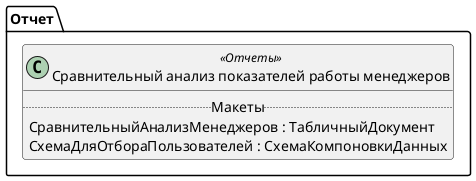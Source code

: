 ﻿@startuml СравнительныйАнализПоказателейРаботыМенеджеров
'!include templates.wsd
'..\include templates.wsd
class Отчет.СравнительныйАнализПоказателейРаботыМенеджеров as "Сравнительный анализ показателей работы менеджеров" <<Отчеты>>
{
..Макеты..
СравнительныйАнализМенеджеров : ТабличныйДокумент
СхемаДляОтбораПользователей : СхемаКомпоновкиДанных
}
@enduml
